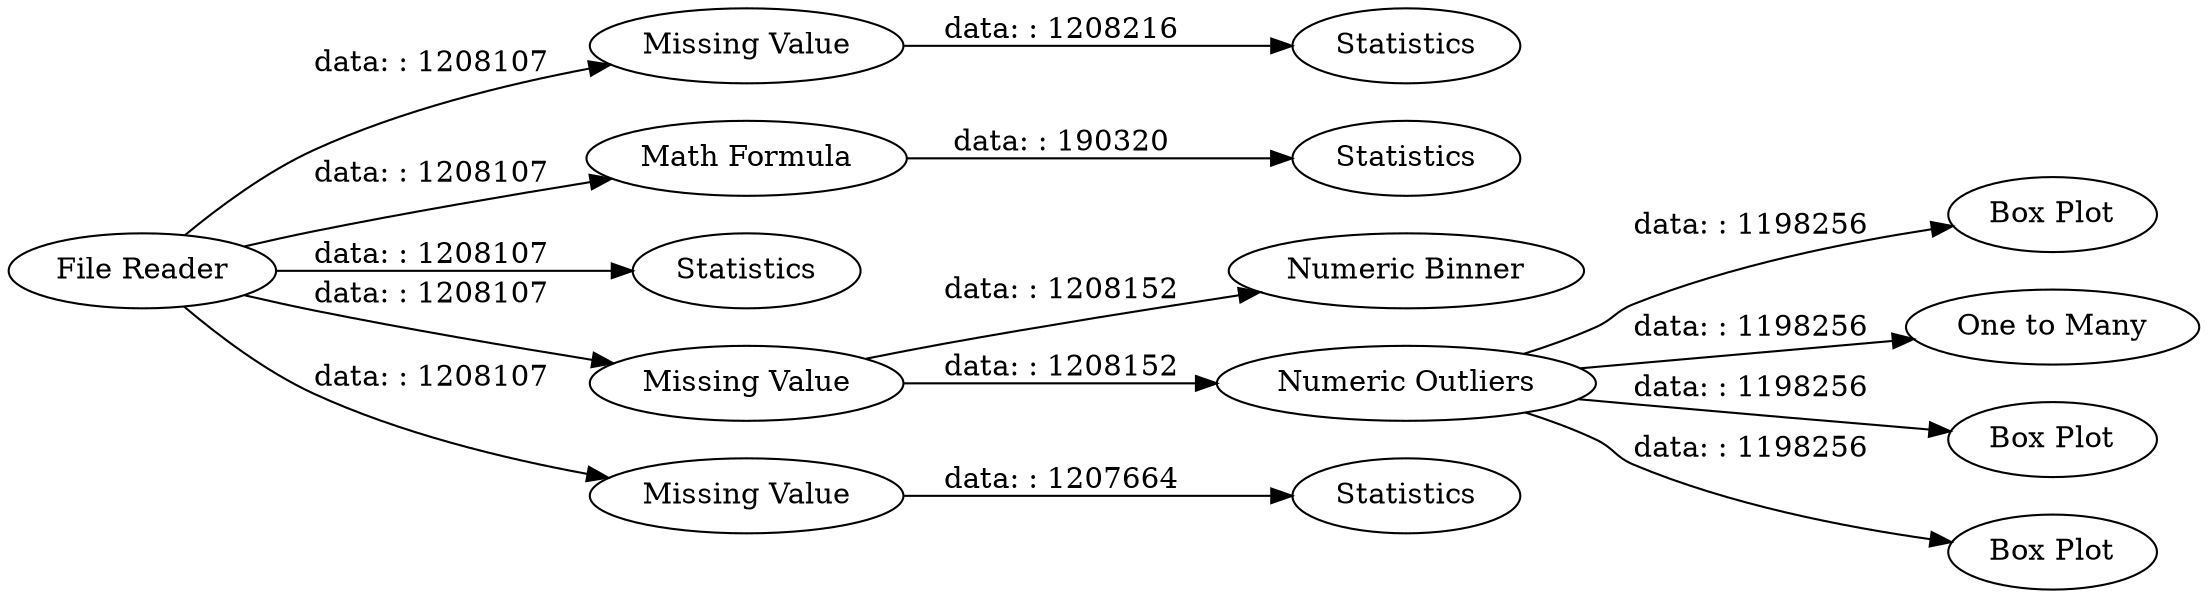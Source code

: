 digraph {
	"-5454078512237720320_13" [label="Box Plot"]
	"-5454078512237720320_16" [label="Numeric Binner"]
	"-5454078512237720320_2" [label=Statistics]
	"-5454078512237720320_4" [label="File Reader"]
	"-5454078512237720320_11" [label=Statistics]
	"-5454078512237720320_9" [label="Missing Value"]
	"-5454078512237720320_17" [label="One to Many"]
	"-5454078512237720320_12" [label="Numeric Outliers"]
	"-5454078512237720320_10" [label="Math Formula"]
	"-5454078512237720320_8" [label="Box Plot"]
	"-5454078512237720320_7" [label=Statistics]
	"-5454078512237720320_5" [label=Statistics]
	"-5454078512237720320_14" [label="Box Plot"]
	"-5454078512237720320_15" [label="Missing Value"]
	"-5454078512237720320_6" [label="Missing Value"]
	"-5454078512237720320_4" -> "-5454078512237720320_9" [label="data: : 1208107"]
	"-5454078512237720320_4" -> "-5454078512237720320_5" [label="data: : 1208107"]
	"-5454078512237720320_12" -> "-5454078512237720320_17" [label="data: : 1198256"]
	"-5454078512237720320_15" -> "-5454078512237720320_12" [label="data: : 1208152"]
	"-5454078512237720320_12" -> "-5454078512237720320_14" [label="data: : 1198256"]
	"-5454078512237720320_4" -> "-5454078512237720320_10" [label="data: : 1208107"]
	"-5454078512237720320_6" -> "-5454078512237720320_7" [label="data: : 1207664"]
	"-5454078512237720320_4" -> "-5454078512237720320_6" [label="data: : 1208107"]
	"-5454078512237720320_12" -> "-5454078512237720320_13" [label="data: : 1198256"]
	"-5454078512237720320_12" -> "-5454078512237720320_8" [label="data: : 1198256"]
	"-5454078512237720320_15" -> "-5454078512237720320_16" [label="data: : 1208152"]
	"-5454078512237720320_9" -> "-5454078512237720320_2" [label="data: : 1208216"]
	"-5454078512237720320_10" -> "-5454078512237720320_11" [label="data: : 190320"]
	"-5454078512237720320_4" -> "-5454078512237720320_15" [label="data: : 1208107"]
	rankdir=LR
}

